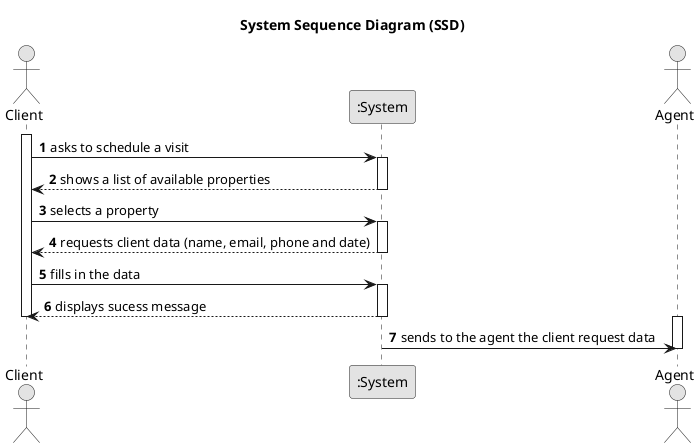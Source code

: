 @startuml
skinparam monochrome true
skinparam packageStyle rectangle
skinparam shadowing false

title System Sequence Diagram (SSD)

autonumber
actor "Client" as User
participant ":System" as System
actor "Agent" as Agent

activate User
User -> System: asks to schedule a visit
activate System
System --> User: shows a list of available properties
deactivate System

User -> System: selects a property
activate System
System --> User: requests client data (name, email, phone and date)
deactivate System

User -> System: fills in the data
activate System
System --> User: displays sucess message
deactivate System

deactivate User

activate Agent
System -> Agent: sends to the agent the client request data
deactivate Agent

@enduml